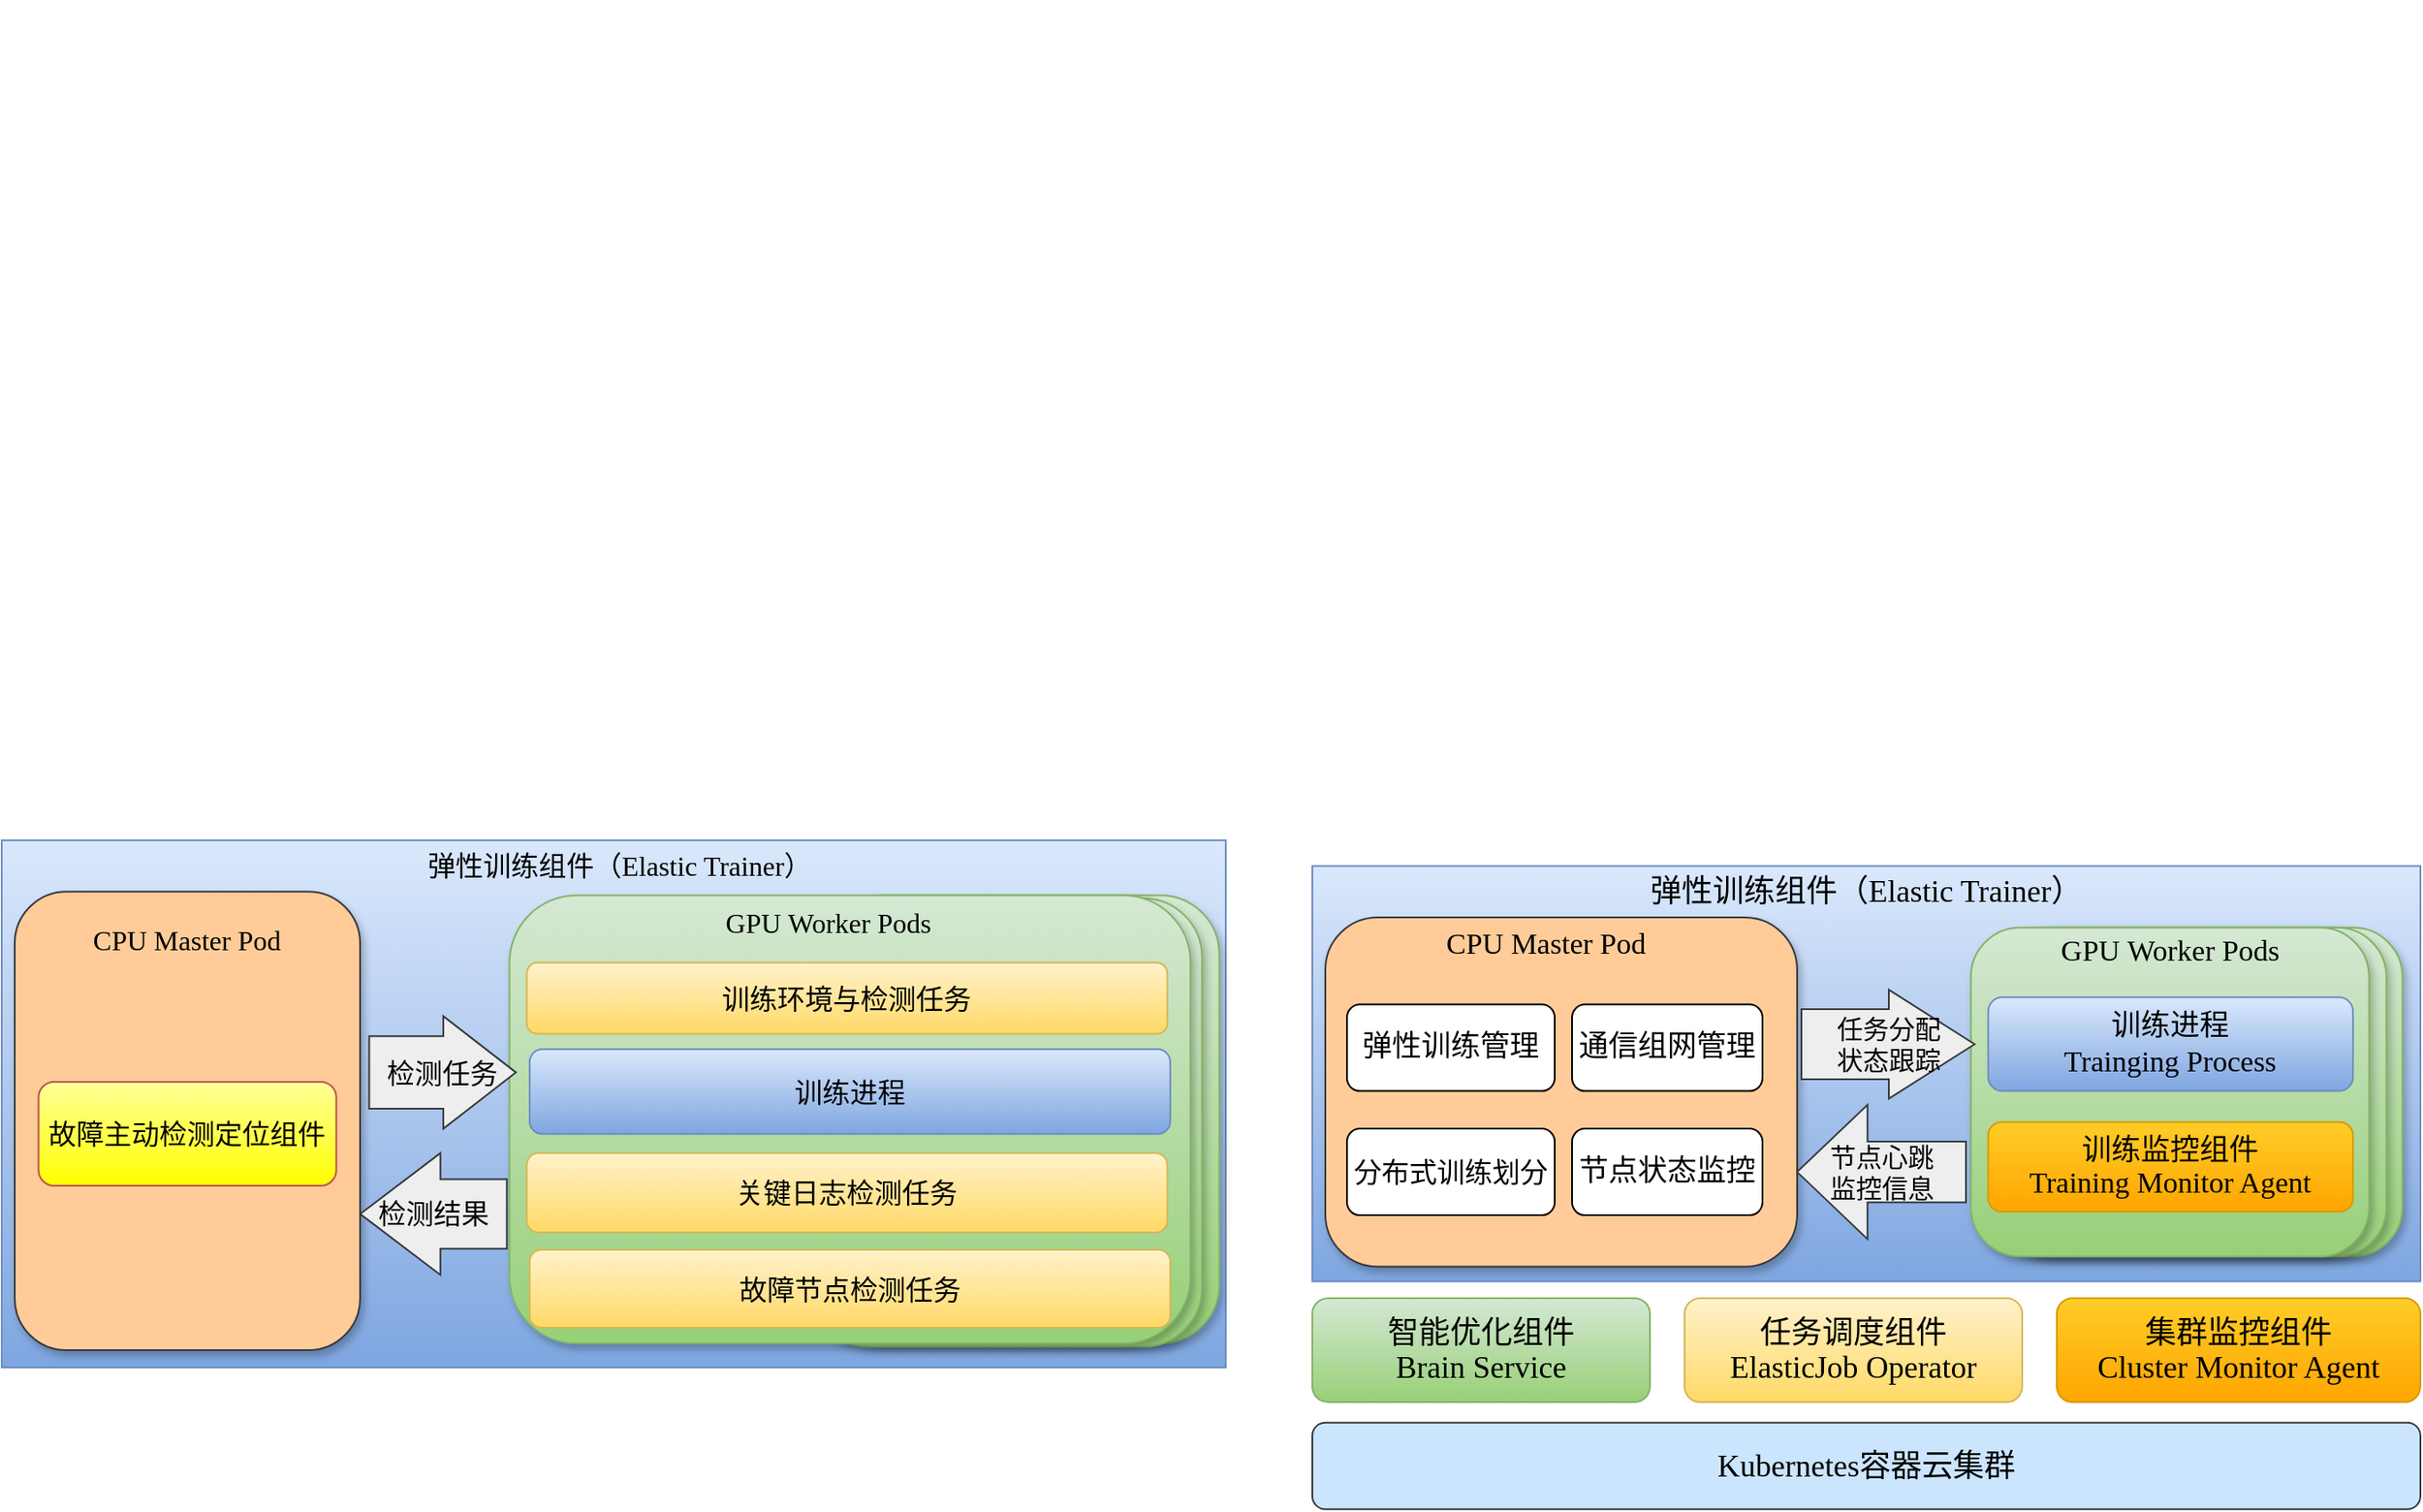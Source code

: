 <mxfile version="26.0.15">
  <diagram name="第 1 页" id="Yx-n1sw3S0H9V18orFNg">
    <mxGraphModel dx="2336" dy="1976" grid="1" gridSize="10" guides="1" tooltips="1" connect="1" arrows="1" fold="1" page="1" pageScale="1" pageWidth="827" pageHeight="1169" math="0" shadow="0">
      <root>
        <mxCell id="0" />
        <mxCell id="1" parent="0" />
        <mxCell id="rzSXWd4nxounzRFxdCJH-4" value="" style="rounded=0;whiteSpace=wrap;html=1;labelBackgroundColor=none;fontFamily=Verdana;fillColor=#dae8fc;strokeColor=#6c8ebf;gradientColor=#7ea6e0;" parent="1" vertex="1">
          <mxGeometry x="-70" y="430.3" width="640" height="240" as="geometry" />
        </mxCell>
        <mxCell id="TWUF4VIbawo1__MDSoWa-39" value="" style="rounded=1;whiteSpace=wrap;html=1;labelBackgroundColor=none;fontFamily=Verdana;container=0;fillColor=#d5e8d4;strokeColor=#82b366;gradientColor=#97d077;shadow=1;glass=0;" vertex="1" parent="1">
          <mxGeometry x="329.64" y="465.88" width="230" height="190" as="geometry" />
        </mxCell>
        <mxCell id="TWUF4VIbawo1__MDSoWa-38" value="" style="rounded=1;whiteSpace=wrap;html=1;labelBackgroundColor=none;fontFamily=Verdana;container=0;fillColor=#d5e8d4;strokeColor=#82b366;gradientColor=#97d077;shadow=1;glass=0;" vertex="1" parent="1">
          <mxGeometry x="320.36" y="465.88" width="230" height="190" as="geometry" />
        </mxCell>
        <mxCell id="rzSXWd4nxounzRFxdCJH-5" value="&lt;div style=&quot;line-height: 50%;&quot;&gt;&lt;p class=&quot;MsoNormal&quot;&gt;&lt;span style=&quot;line-height: 50%;&quot;&gt;&lt;font style=&quot;font-size: 18px;&quot;&gt;任务调度组件&lt;/font&gt;&lt;/span&gt;&lt;/p&gt;&lt;p class=&quot;MsoNormal&quot;&gt;&lt;span style=&quot;line-height: 50%;&quot;&gt;&lt;font style=&quot;font-size: 18px;&quot;&gt;ElasticJob Operator&lt;/font&gt;&lt;/span&gt;&lt;/p&gt;&lt;/div&gt;" style="rounded=1;whiteSpace=wrap;html=1;labelBackgroundColor=none;fontFamily=Verdana;fillColor=#fff2cc;strokeColor=#d6b656;gradientColor=#ffd966;" parent="1" vertex="1">
          <mxGeometry x="145" y="680" width="195" height="60" as="geometry" />
        </mxCell>
        <mxCell id="rzSXWd4nxounzRFxdCJH-6" value="&lt;p class=&quot;MsoNormal&quot;&gt;&lt;br&gt;&lt;/p&gt;" style="text;html=1;align=center;verticalAlign=middle;whiteSpace=wrap;rounded=0;labelBackgroundColor=none;fontFamily=Verdana;" parent="1" vertex="1">
          <mxGeometry x="120" y="290" width="165" height="10" as="geometry" />
        </mxCell>
        <mxCell id="rzSXWd4nxounzRFxdCJH-7" value="" style="rounded=1;whiteSpace=wrap;html=1;labelBackgroundColor=none;fontFamily=Verdana;fillColor=#ffcc99;strokeColor=#36393d;shadow=1;" parent="1" vertex="1">
          <mxGeometry x="-62.5" y="460" width="272.5" height="201.76" as="geometry" />
        </mxCell>
        <mxCell id="rzSXWd4nxounzRFxdCJH-8" value="&lt;p class=&quot;MsoNormal&quot;&gt;&lt;font style=&quot;font-size: 18px;&quot;&gt;&lt;font style=&quot;&quot;&gt;Kubernetes容器云&lt;/font&gt;&lt;font style=&quot;&quot;&gt;集群&lt;/font&gt;&lt;/font&gt;&lt;/p&gt;" style="rounded=1;whiteSpace=wrap;html=1;labelBackgroundColor=none;fontFamily=Verdana;fillColor=#cce5ff;strokeColor=#36393d;" parent="1" vertex="1">
          <mxGeometry x="-70" y="751.87" width="640" height="50" as="geometry" />
        </mxCell>
        <mxCell id="rzSXWd4nxounzRFxdCJH-1" value="&lt;div style=&quot;line-height: 50%;&quot;&gt;&lt;p class=&quot;MsoNormal&quot;&gt;&lt;span style=&quot;line-height: 50%;&quot;&gt;&lt;font style=&quot;font-size: 18px;&quot;&gt;智能优化组件&lt;/font&gt;&lt;/span&gt;&lt;/p&gt;&lt;p class=&quot;MsoNormal&quot;&gt;&lt;span style=&quot;line-height: 50%;&quot;&gt;&lt;font style=&quot;font-size: 18px;&quot;&gt;Brain Service&lt;/font&gt;&lt;/span&gt;&lt;/p&gt;&lt;/div&gt;" style="rounded=1;whiteSpace=wrap;html=1;labelBackgroundColor=none;fontFamily=Verdana;fillColor=#d5e8d4;strokeColor=#82b366;gradientColor=#97d077;" parent="1" vertex="1">
          <mxGeometry x="-70" y="680" width="195" height="60" as="geometry" />
        </mxCell>
        <mxCell id="rzSXWd4nxounzRFxdCJH-24" value="&lt;div style=&quot;line-height: 50%;&quot;&gt;&lt;p class=&quot;MsoNormal&quot;&gt;&lt;span style=&quot;line-height: 50%;&quot;&gt;&lt;font style=&quot;font-size: 18px;&quot;&gt;集群监控组件&lt;/font&gt;&lt;/span&gt;&lt;/p&gt;&lt;p class=&quot;MsoNormal&quot;&gt;&lt;span style=&quot;line-height: 50%;&quot;&gt;&lt;font style=&quot;font-size: 18px;&quot;&gt;Cluster Monitor Agent&lt;/font&gt;&lt;/span&gt;&lt;/p&gt;&lt;/div&gt;" style="rounded=1;whiteSpace=wrap;html=1;labelBackgroundColor=none;fontFamily=Verdana;fillColor=#ffcd28;strokeColor=#d79b00;gradientColor=#ffa500;" parent="1" vertex="1">
          <mxGeometry x="360" y="680" width="210" height="60" as="geometry" />
        </mxCell>
        <mxCell id="rzSXWd4nxounzRFxdCJH-14" value="" style="rounded=1;whiteSpace=wrap;html=1;labelBackgroundColor=none;fontFamily=Verdana;container=0;fillColor=#d5e8d4;strokeColor=#82b366;gradientColor=#97d077;shadow=1;glass=0;" parent="1" vertex="1">
          <mxGeometry x="310.36" y="465.88" width="230" height="190" as="geometry" />
        </mxCell>
        <mxCell id="rzSXWd4nxounzRFxdCJH-29" value="&lt;div style=&quot;line-height: 40%;&quot;&gt;&lt;p class=&quot;MsoNormal&quot;&gt;&lt;span&gt;&lt;font style=&quot;line-height: 40%; font-size: 17px;&quot;&gt;训练监控组件&lt;/font&gt;&lt;/span&gt;&lt;/p&gt;&lt;p class=&quot;MsoNormal&quot;&gt;&lt;span&gt;&lt;font style=&quot;line-height: 40%; font-size: 17px;&quot;&gt;&lt;font style=&quot;&quot;&gt;Training&amp;nbsp;&lt;/font&gt;&lt;font style=&quot;&quot;&gt;Monitor Agent&lt;/font&gt;&lt;/font&gt;&lt;/span&gt;&lt;/p&gt;&lt;/div&gt;" style="rounded=1;whiteSpace=wrap;html=1;labelBackgroundColor=none;fontFamily=Verdana;container=0;fillColor=#ffcd28;gradientColor=#ffa500;strokeColor=#d79b00;" parent="1" vertex="1">
          <mxGeometry x="320.36" y="578.24" width="210.72" height="51.76" as="geometry" />
        </mxCell>
        <mxCell id="rzSXWd4nxounzRFxdCJH-31" value="&lt;font style=&quot;font-size: 17px;&quot;&gt;&lt;span style=&quot;color: rgb(0, 0, 0);&quot;&gt;GPU&amp;nbsp;&lt;/span&gt;&lt;span style=&quot;color: rgb(0, 0, 0); background-color: transparent;&quot;&gt;Worker Pods&lt;/span&gt;&lt;/font&gt;" style="text;html=1;align=center;verticalAlign=middle;whiteSpace=wrap;rounded=0;fontColor=#143642;container=0;fontFamily=Verdana;" parent="1" vertex="1">
          <mxGeometry x="341" y="465.88" width="169" height="28.24" as="geometry" />
        </mxCell>
        <mxCell id="rzSXWd4nxounzRFxdCJH-32" value="&lt;font style=&quot;font-size: 17px;&quot;&gt;训练进程&lt;/font&gt;&lt;div&gt;&lt;font style=&quot;font-size: 17px;&quot;&gt;Trainging Process&lt;/font&gt;&lt;/div&gt;" style="rounded=1;whiteSpace=wrap;html=1;strokeColor=#6c8ebf;fillColor=#dae8fc;container=0;fontFamily=Verdana;gradientColor=#7ea6e0;" parent="1" vertex="1">
          <mxGeometry x="320.36" y="506.18" width="210.72" height="54.12" as="geometry" />
        </mxCell>
        <mxCell id="TWUF4VIbawo1__MDSoWa-14" value="&lt;div&gt;&lt;span&gt;&lt;font style=&quot;font-size: 17px;&quot;&gt;&lt;br&gt;&lt;span style=&quot;font-family: Verdana; float: none; color: rgb(0, 0, 0); display: inline !important;&quot;&gt;CPU Master&amp;nbsp;&lt;/span&gt;&lt;span style=&quot;font-family: Verdana; color: rgb(0, 0, 0);&quot;&gt;Pod&lt;/span&gt;&lt;/font&gt;&lt;/span&gt;&lt;div&gt;&lt;br&gt;&lt;/div&gt;&lt;/div&gt;" style="text;html=1;align=center;verticalAlign=middle;whiteSpace=wrap;rounded=0;" vertex="1" parent="1">
          <mxGeometry x="-40" y="458.24" width="210" height="30" as="geometry" />
        </mxCell>
        <mxCell id="TWUF4VIbawo1__MDSoWa-16" value="&lt;font style=&quot;font-size: 17px;&quot;&gt;节点状态监控&lt;/font&gt;" style="rounded=1;whiteSpace=wrap;html=1;" vertex="1" parent="1">
          <mxGeometry x="80" y="582.06" width="110" height="50" as="geometry" />
        </mxCell>
        <mxCell id="TWUF4VIbawo1__MDSoWa-21" value="&lt;font style=&quot;font-size: 17px;&quot;&gt;通信组网管理&lt;/font&gt;" style="rounded=1;whiteSpace=wrap;html=1;" vertex="1" parent="1">
          <mxGeometry x="80" y="510.3" width="110" height="50" as="geometry" />
        </mxCell>
        <mxCell id="TWUF4VIbawo1__MDSoWa-23" value="&lt;font style=&quot;font-size: 16px;&quot;&gt;分布式训练划分&lt;/font&gt;" style="rounded=1;whiteSpace=wrap;html=1;" vertex="1" parent="1">
          <mxGeometry x="-50" y="582.06" width="120" height="50" as="geometry" />
        </mxCell>
        <mxCell id="TWUF4VIbawo1__MDSoWa-24" value="&lt;font style=&quot;font-size: 18px;&quot;&gt;&lt;font style=&quot;font-family: Verdana; color: rgb(0, 0, 0);&quot;&gt;弹性训练组件&lt;/font&gt;&lt;font style=&quot;font-family: Verdana; background-color: transparent; color: rgb(0, 0, 0);&quot;&gt;（&lt;/font&gt;&lt;font style=&quot;font-family: Verdana; background-color: transparent; color: rgb(0, 0, 0);&quot;&gt;Elastic Trainer&lt;/font&gt;&lt;font style=&quot;font-family: Verdana; background-color: transparent; color: rgb(0, 0, 0);&quot;&gt;）&lt;/font&gt;&lt;/font&gt;" style="text;html=1;align=center;verticalAlign=middle;whiteSpace=wrap;rounded=0;strokeWidth=2;" vertex="1" parent="1">
          <mxGeometry x="10" y="430" width="480" height="30" as="geometry" />
        </mxCell>
        <mxCell id="TWUF4VIbawo1__MDSoWa-25" value="&lt;font style=&quot;font-size: 17px;&quot;&gt;弹性训练管理&lt;/font&gt;" style="rounded=1;whiteSpace=wrap;html=1;" vertex="1" parent="1">
          <mxGeometry x="-50" y="510.3" width="120" height="50" as="geometry" />
        </mxCell>
        <mxCell id="TWUF4VIbawo1__MDSoWa-35" value="&lt;font style=&quot;font-size: 15px;&quot;&gt;任务分配&lt;/font&gt;&lt;div&gt;&lt;font style=&quot;font-size: 15px;&quot;&gt;状态跟踪&lt;/font&gt;&lt;/div&gt;" style="shape=singleArrow;whiteSpace=wrap;html=1;arrowWidth=0.644;arrowSize=0.495;fillColor=#eeeeee;strokeColor=#36393d;" vertex="1" parent="1">
          <mxGeometry x="212.5" y="501.77" width="100" height="62.94" as="geometry" />
        </mxCell>
        <mxCell id="TWUF4VIbawo1__MDSoWa-43" value="&lt;div&gt;&lt;font style=&quot;font-size: 15px;&quot;&gt;节点心跳&lt;/font&gt;&lt;/div&gt;&lt;font style=&quot;font-size: 15px;&quot;&gt;监控信息&lt;/font&gt;" style="shape=singleArrow;direction=west;whiteSpace=wrap;html=1;arrowWidth=0.451;arrowSize=0.417;fillColor=#eeeeee;strokeColor=#36393d;" vertex="1" parent="1">
          <mxGeometry x="210" y="568.24" width="97.5" height="77.64" as="geometry" />
        </mxCell>
        <mxCell id="TWUF4VIbawo1__MDSoWa-56" value="" style="shape=image;verticalLabelPosition=bottom;labelBackgroundColor=default;verticalAlign=top;aspect=fixed;imageAspect=0;image=https://github.com/intelligent-machine-learning/dlrover/raw/master/docs/figures/ft_llm_training/dlrover_node_check.jpg;" vertex="1" parent="1">
          <mxGeometry x="-820" y="-70.0" width="900" height="449.25" as="geometry" />
        </mxCell>
        <mxCell id="TWUF4VIbawo1__MDSoWa-57" value="" style="rounded=0;whiteSpace=wrap;html=1;labelBackgroundColor=none;fontFamily=Verdana;fillColor=#dae8fc;strokeColor=#6c8ebf;gradientColor=#7ea6e0;fontSize=16;" vertex="1" parent="1">
          <mxGeometry x="-827" y="415.45" width="707" height="304.55" as="geometry" />
        </mxCell>
        <mxCell id="TWUF4VIbawo1__MDSoWa-58" value="" style="rounded=1;whiteSpace=wrap;html=1;labelBackgroundColor=none;fontFamily=Verdana;container=0;fillColor=#d5e8d4;strokeColor=#82b366;gradientColor=#97d077;shadow=1;glass=0;fontSize=16;" vertex="1" parent="1">
          <mxGeometry x="-351.11" y="447.21" width="227.36" height="258.97" as="geometry" />
        </mxCell>
        <mxCell id="TWUF4VIbawo1__MDSoWa-59" value="" style="rounded=1;whiteSpace=wrap;html=1;labelBackgroundColor=none;fontFamily=Verdana;container=0;fillColor=#d5e8d4;strokeColor=#82b366;gradientColor=#97d077;shadow=1;glass=0;fontSize=16;" vertex="1" parent="1">
          <mxGeometry x="-360.39" y="448.97" width="226.64" height="258.97" as="geometry" />
        </mxCell>
        <mxCell id="TWUF4VIbawo1__MDSoWa-60" value="" style="rounded=1;whiteSpace=wrap;html=1;labelBackgroundColor=none;fontFamily=Verdana;fillColor=#ffcc99;strokeColor=#36393d;shadow=1;fontSize=16;" vertex="1" parent="1">
          <mxGeometry x="-819.5" y="445.15" width="199.5" height="264.85" as="geometry" />
        </mxCell>
        <mxCell id="TWUF4VIbawo1__MDSoWa-61" value="" style="rounded=1;whiteSpace=wrap;html=1;labelBackgroundColor=none;fontFamily=Verdana;container=0;fillColor=#d5e8d4;strokeColor=#82b366;gradientColor=#97d077;shadow=1;glass=0;fontSize=16;" vertex="1" parent="1">
          <mxGeometry x="-533.75" y="447.21" width="393.36" height="258.97" as="geometry" />
        </mxCell>
        <mxCell id="TWUF4VIbawo1__MDSoWa-63" value="&lt;font&gt;&lt;span style=&quot;color: rgb(0, 0, 0);&quot;&gt;GPU&amp;nbsp;&lt;/span&gt;&lt;span style=&quot;color: rgb(0, 0, 0); background-color: transparent;&quot;&gt;Worker Pods&lt;/span&gt;&lt;/font&gt;" style="text;html=1;align=center;verticalAlign=middle;whiteSpace=wrap;rounded=0;fontColor=#143642;container=0;fontFamily=Verdana;fontSize=16;" vertex="1" parent="1">
          <mxGeometry x="-433.75" y="448.97" width="169" height="28.24" as="geometry" />
        </mxCell>
        <mxCell id="TWUF4VIbawo1__MDSoWa-65" value="&lt;div&gt;&lt;span&gt;&lt;font&gt;&lt;br&gt;&lt;span style=&quot;font-family: Verdana; float: none; color: rgb(0, 0, 0); display: inline !important;&quot;&gt;CPU Master&amp;nbsp;&lt;/span&gt;&lt;span style=&quot;font-family: Verdana; color: rgb(0, 0, 0);&quot;&gt;Pod&lt;/span&gt;&lt;/font&gt;&lt;/span&gt;&lt;div&gt;&lt;br&gt;&lt;/div&gt;&lt;/div&gt;" style="text;html=1;align=center;verticalAlign=middle;whiteSpace=wrap;rounded=0;fontSize=16;" vertex="1" parent="1">
          <mxGeometry x="-824.75" y="458.24" width="210" height="30" as="geometry" />
        </mxCell>
        <mxCell id="TWUF4VIbawo1__MDSoWa-69" value="&lt;font&gt;&lt;font style=&quot;font-family: Verdana; color: rgb(0, 0, 0);&quot;&gt;弹性训练组件&lt;/font&gt;&lt;font style=&quot;font-family: Verdana; background-color: transparent; color: rgb(0, 0, 0);&quot;&gt;（&lt;/font&gt;&lt;font style=&quot;font-family: Verdana; background-color: transparent; color: rgb(0, 0, 0);&quot;&gt;Elastic Trainer&lt;/font&gt;&lt;font style=&quot;font-family: Verdana; background-color: transparent; color: rgb(0, 0, 0);&quot;&gt;）&lt;/font&gt;&lt;/font&gt;" style="text;html=1;align=center;verticalAlign=middle;whiteSpace=wrap;rounded=0;strokeWidth=2;fontSize=16;" vertex="1" parent="1">
          <mxGeometry x="-710" y="415.45" width="480" height="30" as="geometry" />
        </mxCell>
        <mxCell id="TWUF4VIbawo1__MDSoWa-76" value="故障主动检测定位组件" style="rounded=1;whiteSpace=wrap;html=1;fontSize=16;fillColor=#FFFF99;gradientColor=#FFFF00;strokeColor=#b85450;" vertex="1" parent="1">
          <mxGeometry x="-805.75" y="555.0" width="172" height="60" as="geometry" />
        </mxCell>
        <mxCell id="TWUF4VIbawo1__MDSoWa-78" value="训练环境与检测任务" style="rounded=1;whiteSpace=wrap;html=1;fontSize=16;fillColor=#fff2cc;gradientColor=#ffd966;strokeColor=#d6b656;" vertex="1" parent="1">
          <mxGeometry x="-523.75" y="486.18" width="370" height="41.06" as="geometry" />
        </mxCell>
        <mxCell id="TWUF4VIbawo1__MDSoWa-79" value="关键日志检测任务" style="rounded=1;whiteSpace=wrap;html=1;fontSize=16;fillColor=#fff2cc;gradientColor=#ffd966;strokeColor=#d6b656;" vertex="1" parent="1">
          <mxGeometry x="-523.75" y="596.18" width="370" height="45.88" as="geometry" />
        </mxCell>
        <mxCell id="TWUF4VIbawo1__MDSoWa-80" value="故障节点检测任务" style="rounded=1;whiteSpace=wrap;html=1;fontSize=16;fillColor=#fff2cc;gradientColor=#ffd966;strokeColor=#d6b656;" vertex="1" parent="1">
          <mxGeometry x="-522.07" y="652.06" width="370" height="44.88" as="geometry" />
        </mxCell>
        <mxCell id="TWUF4VIbawo1__MDSoWa-81" value="&lt;font&gt;训练进程&lt;/font&gt;" style="rounded=1;whiteSpace=wrap;html=1;strokeColor=#6c8ebf;fillColor=#dae8fc;container=0;fontFamily=Verdana;gradientColor=#7ea6e0;fontSize=16;" vertex="1" parent="1">
          <mxGeometry x="-522.07" y="536.18" width="370" height="48.98" as="geometry" />
        </mxCell>
        <mxCell id="TWUF4VIbawo1__MDSoWa-86" value="&lt;font style=&quot;font-size: 16px;&quot;&gt;检测任务&lt;/font&gt;" style="shape=singleArrow;whiteSpace=wrap;html=1;arrowWidth=0.644;arrowSize=0.495;fillColor=#eeeeee;strokeColor=#36393d;" vertex="1" parent="1">
          <mxGeometry x="-614.75" y="517.06" width="84.75" height="65" as="geometry" />
        </mxCell>
        <mxCell id="TWUF4VIbawo1__MDSoWa-87" value="&lt;font style=&quot;font-size: 16px;&quot;&gt;检测结果&lt;/font&gt;" style="shape=singleArrow;direction=west;whiteSpace=wrap;html=1;arrowWidth=0.57;arrowSize=0.547;fillColor=#eeeeee;strokeColor=#36393d;" vertex="1" parent="1">
          <mxGeometry x="-620" y="596.18" width="84.75" height="70.3" as="geometry" />
        </mxCell>
      </root>
    </mxGraphModel>
  </diagram>
</mxfile>
